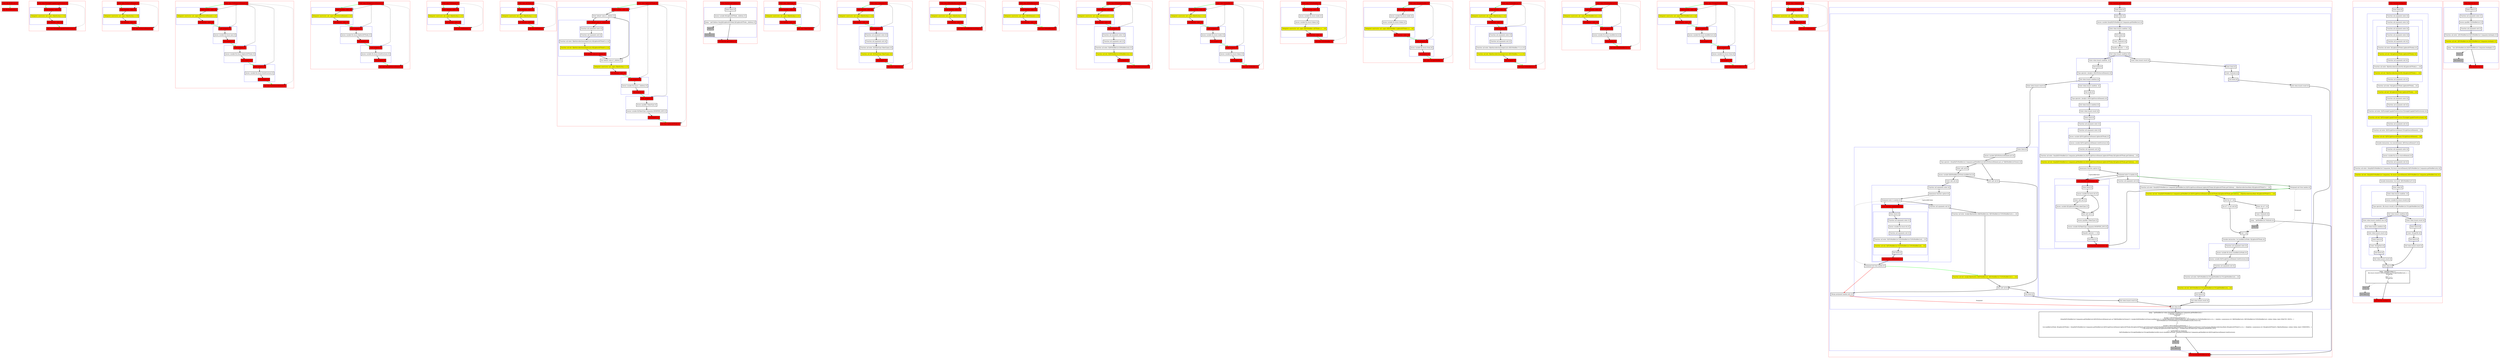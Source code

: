 digraph kt44814_kt {
    graph [nodesep=3]
    node [shape=box penwidth=2]
    edge [penwidth=2]

    subgraph cluster_0 {
        color=red
        0 [label="Enter file kt44814.kt [1]" style="filled" fillcolor=red];
        1 [label="Exit file kt44814.kt [1]" style="filled" fillcolor=red];
    }
    0 -> {1} [color=green];

    subgraph cluster_1 {
        color=red
        2 [label="Enter class FlyweightCapableTreeStructure [2]" style="filled" fillcolor=red];
        subgraph cluster_2 {
            color=blue
            3 [label="Enter function <init> [3]" style="filled" fillcolor=red];
            4 [label="Delegated constructor call: super<R|kotlin/Any|>() [3]" style="filled" fillcolor=yellow];
            5 [label="Exit function <init> [3]" style="filled" fillcolor=red];
        }
        6 [label="Exit class FlyweightCapableTreeStructure [2]" style="filled" fillcolor=red];
    }
    2 -> {3} [color=green];
    2 -> {6} [style=dotted];
    2 -> {3} [style=dashed];
    3 -> {4};
    4 -> {5};
    5 -> {6} [color=green];

    subgraph cluster_3 {
        color=red
        7 [label="Enter class FirSourceElement [2]" style="filled" fillcolor=red];
        subgraph cluster_4 {
            color=blue
            8 [label="Enter function <init> [3]" style="filled" fillcolor=red];
            9 [label="Delegated constructor call: super<R|kotlin/Any|>() [3]" style="filled" fillcolor=yellow];
            10 [label="Exit function <init> [3]" style="filled" fillcolor=red];
        }
        11 [label="Exit class FirSourceElement [2]" style="filled" fillcolor=red];
    }
    7 -> {8} [color=green];
    7 -> {11} [style=dotted];
    7 -> {8} [style=dashed];
    8 -> {9};
    9 -> {10};
    10 -> {11} [color=green];

    subgraph cluster_5 {
        color=red
        12 [label="Enter class FirPsiSourceElement [2]" style="filled" fillcolor=red];
        subgraph cluster_6 {
            color=blue
            13 [label="Enter function <init> [3]" style="filled" fillcolor=red];
            14 [label="Delegated constructor call: super<R|FirSourceElement|>() [3]" style="filled" fillcolor=yellow];
            15 [label="Exit function <init> [3]" style="filled" fillcolor=red];
        }
        subgraph cluster_7 {
            color=blue
            16 [label="Enter property [3]" style="filled" fillcolor=red];
            17 [label="Access variable R|<local>/psi| [3]"];
            18 [label="Exit property [3]" style="filled" fillcolor=red];
        }
        subgraph cluster_8 {
            color=blue
            19 [label="Enter property [3]" style="filled" fillcolor=red];
            20 [label="Access variable R|<local>/lighterASTNode| [3]"];
            21 [label="Exit property [3]" style="filled" fillcolor=red];
        }
        subgraph cluster_9 {
            color=blue
            22 [label="Enter property [3]" style="filled" fillcolor=red];
            23 [label="Access variable R|<local>/treeStructure| [3]"];
            24 [label="Exit property [3]" style="filled" fillcolor=red];
        }
        25 [label="Exit class FirPsiSourceElement [2]" style="filled" fillcolor=red];
    }
    12 -> {13} [color=green];
    12 -> {25} [style=dotted];
    12 -> {13 16 19 22} [style=dashed];
    13 -> {14};
    14 -> {15};
    15 -> {16} [color=green];
    16 -> {17};
    17 -> {18};
    18 -> {19} [color=green];
    19 -> {20};
    20 -> {21};
    21 -> {22} [color=green];
    22 -> {23};
    23 -> {24};
    24 -> {25} [color=green];

    subgraph cluster_10 {
        color=red
        26 [label="Enter class FirLightSourceElement [2]" style="filled" fillcolor=red];
        subgraph cluster_11 {
            color=blue
            27 [label="Enter function <init> [3]" style="filled" fillcolor=red];
            28 [label="Delegated constructor call: super<R|FirSourceElement|>() [3]" style="filled" fillcolor=yellow];
            29 [label="Exit function <init> [3]" style="filled" fillcolor=red];
        }
        subgraph cluster_12 {
            color=blue
            30 [label="Enter property [3]" style="filled" fillcolor=red];
            31 [label="Access variable R|<local>/lighterASTNode| [3]"];
            32 [label="Exit property [3]" style="filled" fillcolor=red];
        }
        subgraph cluster_13 {
            color=blue
            33 [label="Enter property [3]" style="filled" fillcolor=red];
            34 [label="Access variable R|<local>/treeStructure| [3]"];
            35 [label="Exit property [3]" style="filled" fillcolor=red];
        }
        36 [label="Exit class FirLightSourceElement [2]" style="filled" fillcolor=red];
    }
    26 -> {27} [color=green];
    26 -> {36} [style=dotted];
    26 -> {27 30 33} [style=dashed];
    27 -> {28};
    28 -> {29};
    29 -> {30} [color=green];
    30 -> {31};
    31 -> {32};
    32 -> {33} [color=green];
    33 -> {34};
    34 -> {35};
    35 -> {36} [color=green];

    subgraph cluster_14 {
        color=red
        37 [label="Enter class PsiElement [2]" style="filled" fillcolor=red];
        subgraph cluster_15 {
            color=blue
            38 [label="Enter function <init> [3]" style="filled" fillcolor=red];
            39 [label="Delegated constructor call: super<R|kotlin/Any|>() [3]" style="filled" fillcolor=yellow];
            40 [label="Exit function <init> [3]" style="filled" fillcolor=red];
        }
        41 [label="Exit class PsiElement [2]" style="filled" fillcolor=red];
    }
    37 -> {38} [color=green];
    37 -> {41} [style=dotted];
    37 -> {38} [style=dashed];
    38 -> {39};
    39 -> {40};
    40 -> {41} [color=green];

    subgraph cluster_16 {
        color=red
        42 [label="Enter class ASTNode [2]" style="filled" fillcolor=red];
        subgraph cluster_17 {
            color=blue
            43 [label="Enter function <init> [3]" style="filled" fillcolor=red];
            44 [label="Delegated constructor call: super<R|kotlin/Any|>() [3]" style="filled" fillcolor=yellow];
            45 [label="Exit function <init> [3]" style="filled" fillcolor=red];
        }
        46 [label="Exit class ASTNode [2]" style="filled" fillcolor=red];
    }
    42 -> {43} [color=green];
    42 -> {46} [style=dotted];
    42 -> {43} [style=dashed];
    43 -> {44};
    44 -> {45};
    45 -> {46} [color=green];

    subgraph cluster_18 {
        color=red
        47 [label="Enter class LighterASTNode [2]" style="filled" fillcolor=red];
        subgraph cluster_19 {
            color=blue
            48 [label="Enter function <init> [3]" style="filled" fillcolor=red];
            49 [label="Enter default value of _children [3]"];
            subgraph cluster_20 {
                color=blue
                50 [label="Enter default value of _children [4]" style="filled" fillcolor=red];
                subgraph cluster_21 {
                    color=blue
                    51 [label="Function call arguments enter [4]"];
                    52 [label="Function call arguments exit [4]"];
                }
                53 [label="Function call enter: R|kotlin/collections/emptyList|<R|LighterASTNode?|>() [4]"];
                54 [label="Function call exit: R|kotlin/collections/emptyList|<R|LighterASTNode?|>() [4]" style="filled" fillcolor=yellow];
                55 [label="Exit default value of _children [4]" style="filled" fillcolor=red];
            }
            56 [label="Exit default value of _children [3]"];
            57 [label="Delegated constructor call: super<R|kotlin/Any|>() [3]" style="filled" fillcolor=yellow];
            58 [label="Exit function <init> [3]" style="filled" fillcolor=red];
        }
        subgraph cluster_22 {
            color=blue
            59 [label="Enter property [3]" style="filled" fillcolor=red];
            60 [label="Access variable R|<local>/_children| [3]"];
            61 [label="Exit property [3]" style="filled" fillcolor=red];
        }
        subgraph cluster_23 {
            color=blue
            62 [label="Enter property [3]" style="filled" fillcolor=red];
            63 [label="Access qualifier /TokenType [3]"];
            64 [label="Access variable R|/TokenType.Companion.MODIFIER_LIST| [3]"];
            65 [label="Exit property [3]" style="filled" fillcolor=red];
        }
        66 [label="Exit class LighterASTNode [2]" style="filled" fillcolor=red];
    }
    47 -> {48} [color=green];
    47 -> {66} [style=dotted];
    47 -> {48 59 62} [style=dashed];
    48 -> {49};
    49 -> {50 56};
    49 -> {50} [style=dashed];
    50 -> {51};
    51 -> {52};
    52 -> {53};
    53 -> {54};
    54 -> {55};
    55 -> {56};
    56 -> {57};
    57 -> {58};
    58 -> {59} [color=green];
    59 -> {60};
    60 -> {61};
    61 -> {62} [color=green];
    62 -> {63};
    63 -> {64};
    64 -> {65};
    65 -> {66} [color=green];

    subgraph cluster_24 {
        color=red
        67 [label="Enter function getChildren [3]" style="filled" fillcolor=red];
        subgraph cluster_25 {
            color=blue
            68 [label="Enter block [3]"];
            69 [label="Access variable R|/LighterASTNode._children| [3]"];
            70 [label="Jump: ^getChildren this@R|/LighterASTNode|.R|/LighterASTNode._children| [3]"];
            71 [label="Stub [3]" style="filled" fillcolor=gray];
            72 [label="Exit block [3]" style="filled" fillcolor=gray];
        }
        73 [label="Exit function getChildren [3]" style="filled" fillcolor=red];
    }
    67 -> {68};
    68 -> {69};
    69 -> {70};
    70 -> {73};
    70 -> {71} [style=dotted];
    71 -> {72} [style=dotted];
    72 -> {73} [style=dotted];

    subgraph cluster_26 {
        color=red
        74 [label="Enter class TokenType [2]" style="filled" fillcolor=red];
        subgraph cluster_27 {
            color=blue
            75 [label="Enter function <init> [3]" style="filled" fillcolor=red];
            76 [label="Delegated constructor call: super<R|kotlin/Any|>() [3]" style="filled" fillcolor=yellow];
            77 [label="Exit function <init> [3]" style="filled" fillcolor=red];
        }
        78 [label="Exit class TokenType [2]" style="filled" fillcolor=red];
    }
    74 -> {75} [color=green];
    74 -> {78} [style=dotted];
    74 -> {75} [style=dashed];
    75 -> {76};
    76 -> {77};
    77 -> {78} [color=green];

    subgraph cluster_28 {
        color=red
        79 [label="Enter class Companion [3]" style="filled" fillcolor=red];
        subgraph cluster_29 {
            color=blue
            80 [label="Enter function <init> [4]" style="filled" fillcolor=red];
            81 [label="Delegated constructor call: super<R|kotlin/Any|>() [4]" style="filled" fillcolor=yellow];
            82 [label="Exit function <init> [4]" style="filled" fillcolor=red];
        }
        subgraph cluster_30 {
            color=blue
            83 [label="Enter property [4]" style="filled" fillcolor=red];
            subgraph cluster_31 {
                color=blue
                84 [label="Function call arguments enter [4]"];
                85 [label="Function call arguments exit [4]"];
            }
            86 [label="Function call enter: R|/TokenType.TokenType|() [4]"];
            87 [label="Function call exit: R|/TokenType.TokenType|() [4]" style="filled" fillcolor=yellow];
            88 [label="Exit property [4]" style="filled" fillcolor=red];
        }
        89 [label="Exit class Companion [3]" style="filled" fillcolor=red];
    }
    79 -> {80} [color=green];
    79 -> {89} [style=dotted];
    79 -> {80 83} [style=dashed];
    80 -> {81};
    81 -> {82};
    82 -> {83} [color=green];
    83 -> {84};
    84 -> {85};
    85 -> {86};
    86 -> {87};
    87 -> {88};
    88 -> {89} [color=green];

    subgraph cluster_32 {
        color=red
        90 [label="Enter class KtModifierKeywordToken [2]" style="filled" fillcolor=red];
        subgraph cluster_33 {
            color=blue
            91 [label="Enter function <init> [3]" style="filled" fillcolor=red];
            92 [label="Delegated constructor call: super<R|kotlin/Any|>() [3]" style="filled" fillcolor=yellow];
            93 [label="Exit function <init> [3]" style="filled" fillcolor=red];
        }
        94 [label="Exit class KtModifierKeywordToken [2]" style="filled" fillcolor=red];
    }
    90 -> {91} [color=green];
    90 -> {94} [style=dotted];
    90 -> {91} [style=dashed];
    91 -> {92};
    92 -> {93};
    93 -> {94} [color=green];

    subgraph cluster_34 {
        color=red
        95 [label="Enter class KtModifierList [2]" style="filled" fillcolor=red];
        subgraph cluster_35 {
            color=blue
            96 [label="Enter function <init> [3]" style="filled" fillcolor=red];
            97 [label="Delegated constructor call: super<R|PsiElement|>() [3]" style="filled" fillcolor=yellow];
            98 [label="Exit function <init> [3]" style="filled" fillcolor=red];
        }
        99 [label="Exit class KtModifierList [2]" style="filled" fillcolor=red];
    }
    95 -> {96} [color=green];
    95 -> {99} [style=dotted];
    95 -> {96} [style=dashed];
    96 -> {97};
    97 -> {98};
    98 -> {99} [color=green];

    subgraph cluster_36 {
        color=red
        100 [label="Enter class KtModifierListOwner [2]" style="filled" fillcolor=red];
        subgraph cluster_37 {
            color=blue
            101 [label="Enter function <init> [3]" style="filled" fillcolor=red];
            102 [label="Delegated constructor call: super<R|PsiElement|>() [3]" style="filled" fillcolor=yellow];
            103 [label="Exit function <init> [3]" style="filled" fillcolor=red];
        }
        subgraph cluster_38 {
            color=blue
            104 [label="Enter property [3]" style="filled" fillcolor=red];
            subgraph cluster_39 {
                color=blue
                105 [label="Function call arguments enter [3]"];
                106 [label="Function call arguments exit [3]"];
            }
            107 [label="Function call enter: R|/KtModifierList.KtModifierList|() [3]"];
            108 [label="Function call exit: R|/KtModifierList.KtModifierList|() [3]" style="filled" fillcolor=yellow];
            109 [label="Exit property [3]" style="filled" fillcolor=red];
        }
        110 [label="Exit class KtModifierListOwner [2]" style="filled" fillcolor=red];
    }
    100 -> {101} [color=green];
    100 -> {110} [style=dotted];
    100 -> {101 104} [style=dashed];
    101 -> {102};
    102 -> {103};
    103 -> {104} [color=green];
    104 -> {105};
    105 -> {106};
    106 -> {107};
    107 -> {108};
    108 -> {109};
    109 -> {110} [color=green];

    subgraph cluster_40 {
        color=red
        111 [label="Enter class FirModifier [2]" style="filled" fillcolor=red];
        subgraph cluster_41 {
            color=blue
            112 [label="Enter function <init> [3]" style="filled" fillcolor=red];
            113 [label="Delegated constructor call: super<R|kotlin/Any|>() [3]" style="filled" fillcolor=yellow];
            114 [label="Exit function <init> [3]" style="filled" fillcolor=red];
        }
        subgraph cluster_42 {
            color=blue
            115 [label="Enter property [3]" style="filled" fillcolor=red];
            116 [label="Access variable R|<local>/node| [3]"];
            117 [label="Exit property [3]" style="filled" fillcolor=red];
        }
        subgraph cluster_43 {
            color=blue
            118 [label="Enter property [3]" style="filled" fillcolor=red];
            119 [label="Access variable R|<local>/token| [3]"];
            120 [label="Exit property [3]" style="filled" fillcolor=red];
        }
        121 [label="Exit class FirModifier [2]" style="filled" fillcolor=red];
    }
    111 -> {112} [color=green];
    111 -> {121} [style=dotted];
    111 -> {112 115 118} [style=dashed];
    112 -> {113};
    113 -> {114};
    114 -> {115} [color=green];
    115 -> {116};
    116 -> {117};
    117 -> {118} [color=green];
    118 -> {119};
    119 -> {120};
    120 -> {121} [color=green];

    subgraph cluster_44 {
        color=red
        122 [label="Enter class FirPsiModifier [3]" style="filled" fillcolor=red];
        subgraph cluster_45 {
            color=blue
            123 [label="Enter function <init> [4]" style="filled" fillcolor=red];
            124 [label="Access variable R|<local>/node| [4]"];
            125 [label="Access variable R|<local>/token| [4]"];
            126 [label="Delegated constructor call: super<R|FirModifier<ASTNode>|>(...) [4]" style="filled" fillcolor=yellow];
            127 [label="Exit function <init> [4]" style="filled" fillcolor=red];
        }
        128 [label="Exit class FirPsiModifier [3]" style="filled" fillcolor=red];
    }
    122 -> {123} [color=green];
    122 -> {128} [style=dotted];
    122 -> {123} [style=dashed];
    123 -> {124};
    124 -> {125};
    125 -> {126};
    126 -> {127};
    127 -> {128} [color=green];

    subgraph cluster_46 {
        color=red
        129 [label="Enter class FirLightModifier [3]" style="filled" fillcolor=red];
        subgraph cluster_47 {
            color=blue
            130 [label="Enter function <init> [4]" style="filled" fillcolor=red];
            131 [label="Access variable R|<local>/node| [4]"];
            132 [label="Access variable R|<local>/token| [4]"];
            133 [label="Delegated constructor call: super<R|FirModifier<LighterASTNode>|>(...) [4]" style="filled" fillcolor=yellow];
            134 [label="Exit function <init> [4]" style="filled" fillcolor=red];
        }
        subgraph cluster_48 {
            color=blue
            135 [label="Enter property [4]" style="filled" fillcolor=red];
            136 [label="Access variable R|<local>/tree| [4]"];
            137 [label="Exit property [4]" style="filled" fillcolor=red];
        }
        138 [label="Exit class FirLightModifier [3]" style="filled" fillcolor=red];
    }
    129 -> {130} [color=green];
    129 -> {138} [style=dotted];
    129 -> {130 135} [style=dashed];
    130 -> {131};
    131 -> {132};
    132 -> {133};
    133 -> {134};
    134 -> {135} [color=green];
    135 -> {136};
    136 -> {137};
    137 -> {138} [color=green];

    subgraph cluster_49 {
        color=red
        139 [label="Enter class FirModifierList [2]" style="filled" fillcolor=red];
        subgraph cluster_50 {
            color=blue
            140 [label="Enter function <init> [3]" style="filled" fillcolor=red];
            141 [label="Delegated constructor call: super<R|kotlin/Any|>() [3]" style="filled" fillcolor=yellow];
            142 [label="Exit function <init> [3]" style="filled" fillcolor=red];
        }
        subgraph cluster_51 {
            color=blue
            143 [label="Enter property [3]" style="filled" fillcolor=red];
            subgraph cluster_52 {
                color=blue
                144 [label="Function call arguments enter [3]"];
                145 [label="Function call arguments exit [3]"];
            }
            146 [label="Function call enter: R|kotlin/collections/emptyList|<R|FirModifier<*>|>() [3]"];
            147 [label="Function call exit: R|kotlin/collections/emptyList|<R|FirModifier<*>|>() [3]" style="filled" fillcolor=yellow];
            148 [label="Exit property [3]" style="filled" fillcolor=red];
        }
        149 [label="Exit class FirModifierList [2]" style="filled" fillcolor=red];
    }
    139 -> {140} [color=green];
    139 -> {149} [style=dotted];
    139 -> {140 143} [style=dashed];
    140 -> {141};
    141 -> {142};
    142 -> {143} [color=green];
    143 -> {144};
    144 -> {145};
    145 -> {146};
    146 -> {147};
    147 -> {148};
    148 -> {149} [color=green];

    subgraph cluster_53 {
        color=red
        150 [label="Enter class FirPsiModifierList [3]" style="filled" fillcolor=red];
        subgraph cluster_54 {
            color=blue
            151 [label="Enter function <init> [4]" style="filled" fillcolor=red];
            152 [label="Delegated constructor call: super<R|FirModifierList|>() [4]" style="filled" fillcolor=yellow];
            153 [label="Exit function <init> [4]" style="filled" fillcolor=red];
        }
        subgraph cluster_55 {
            color=blue
            154 [label="Enter property [4]" style="filled" fillcolor=red];
            155 [label="Access variable R|<local>/modifierList| [4]"];
            156 [label="Exit property [4]" style="filled" fillcolor=red];
        }
        157 [label="Exit class FirPsiModifierList [3]" style="filled" fillcolor=red];
    }
    150 -> {151} [color=green];
    150 -> {157} [style=dotted];
    150 -> {151 154} [style=dashed];
    151 -> {152};
    152 -> {153};
    153 -> {154} [color=green];
    154 -> {155};
    155 -> {156};
    156 -> {157} [color=green];

    subgraph cluster_56 {
        color=red
        158 [label="Enter class FirLightModifierList [3]" style="filled" fillcolor=red];
        subgraph cluster_57 {
            color=blue
            159 [label="Enter function <init> [4]" style="filled" fillcolor=red];
            160 [label="Delegated constructor call: super<R|FirModifierList|>() [4]" style="filled" fillcolor=yellow];
            161 [label="Exit function <init> [4]" style="filled" fillcolor=red];
        }
        subgraph cluster_58 {
            color=blue
            162 [label="Enter property [4]" style="filled" fillcolor=red];
            163 [label="Access variable R|<local>/modifierList| [4]"];
            164 [label="Exit property [4]" style="filled" fillcolor=red];
        }
        subgraph cluster_59 {
            color=blue
            165 [label="Enter property [4]" style="filled" fillcolor=red];
            166 [label="Access variable R|<local>/tree| [4]"];
            167 [label="Exit property [4]" style="filled" fillcolor=red];
        }
        168 [label="Exit class FirLightModifierList [3]" style="filled" fillcolor=red];
    }
    158 -> {159} [color=green];
    158 -> {168} [style=dotted];
    158 -> {159 162 165} [style=dashed];
    159 -> {160};
    160 -> {161};
    161 -> {162} [color=green];
    162 -> {163};
    163 -> {164};
    164 -> {165} [color=green];
    165 -> {166};
    166 -> {167};
    167 -> {168} [color=green];

    subgraph cluster_60 {
        color=red
        169 [label="Enter class Companion [3]" style="filled" fillcolor=red];
        subgraph cluster_61 {
            color=blue
            170 [label="Enter function <init> [4]" style="filled" fillcolor=red];
            171 [label="Delegated constructor call: super<R|kotlin/Any|>() [4]" style="filled" fillcolor=yellow];
            172 [label="Exit function <init> [4]" style="filled" fillcolor=red];
        }
        173 [label="Exit class Companion [3]" style="filled" fillcolor=red];
    }
    169 -> {170} [color=green];
    169 -> {173} [style=dotted];
    169 -> {170} [style=dashed];
    170 -> {171};
    171 -> {172};
    172 -> {173} [color=green];

    subgraph cluster_62 {
        color=red
        174 [label="Enter function getModifierList [4]" style="filled" fillcolor=red];
        subgraph cluster_63 {
            color=blue
            175 [label="Enter block [4]"];
            subgraph cluster_64 {
                color=blue
                176 [label="Enter when [4]"];
                177 [label="Access variable this@R|/FirModifierList.Companion.getModifierList| [4]"];
                subgraph cluster_65 {
                    color=blue
                    178 [label="Enter when branch condition  [4]"];
                    179 [label="Exit $subj [4]"];
                    180 [label="Const: Null(null) [4]"];
                    181 [label="Equality operator == [4]"];
                    182 [label="Exit when branch condition [4]"];
                }
                subgraph cluster_66 {
                    color=blue
                    183 [label="Enter when branch condition  [4]"];
                    184 [label="Exit $subj [4]"];
                    185 [label="Type operator: ($subj$ is R|FirPsiSourceElement|) [4]"];
                    186 [label="Exit when branch condition [4]"];
                }
                subgraph cluster_67 {
                    color=blue
                    187 [label="Enter when branch condition  [4]"];
                    188 [label="Exit $subj [4]"];
                    189 [label="Type operator: ($subj$ is R|FirLightSourceElement|) [4]"];
                    190 [label="Exit when branch condition [4]"];
                }
                191 [label="Enter when branch result [4]"];
                subgraph cluster_68 {
                    color=blue
                    192 [label="Enter block [4]"];
                    subgraph cluster_69 {
                        color=blue
                        193 [label="Function call arguments enter [4]"];
                        subgraph cluster_70 {
                            color=blue
                            194 [label="Function call arguments enter [4]"];
                            195 [label="Access variable R|/FirLightSourceElement.lighterASTNode| [4]"];
                            196 [label="Access variable R|/FirLightSourceElement.treeStructure| [4]"];
                            197 [label="Function call arguments exit [4]"];
                        }
                        198 [label="Function call enter: this@R|/FirModifierList.Companion.getModifierList|.R|/FirLightSourceElement.lighterASTNode|.R|/LighterASTNode.getChildren|(...) [4]"];
                        199 [label="Function call exit: this@R|/FirModifierList.Companion.getModifierList|.R|/FirLightSourceElement.lighterASTNode|.R|/LighterASTNode.getChildren|(...) [4]" style="filled" fillcolor=yellow];
                        200 [label="Anonymous function capture [4]"];
                        201 [label="Postponed enter to lambda [4]"];
                        subgraph cluster_71 {
                            color=blue
                            202 [label="Enter function <anonymous> [5]" style="filled" fillcolor=red];
                            subgraph cluster_72 {
                                color=blue
                                203 [label="Enter block [5]"];
                                204 [label="Access variable R|<local>/it| [5]"];
                                205 [label="Enter safe call [5]"];
                                206 [label="Access variable R|/LighterASTNode.tokenType| [5]"];
                                207 [label="Exit safe call [5]"];
                                208 [label="Access qualifier /TokenType [5]"];
                                209 [label="Access variable R|/TokenType.Companion.MODIFIER_LIST| [5]"];
                                210 [label="Equality operator == [5]"];
                                211 [label="Exit block [5]"];
                            }
                            212 [label="Exit function <anonymous> [5]" style="filled" fillcolor=red];
                        }
                        213 [label="Function call arguments exit [4]"];
                    }
                    214 [label="Function call enter: this@R|/FirModifierList.Companion.getModifierList|.R|/FirLightSourceElement.lighterASTNode|.R|/LighterASTNode.getChildren|(...).R|kotlin/collections/find|<R|LighterASTNode?|>(...) [4]"];
                    215 [label="Postponed exit from lambda [4]"];
                    216 [label="Function call exit: this@R|/FirModifierList.Companion.getModifierList|.R|/FirLightSourceElement.lighterASTNode|.R|/LighterASTNode.getChildren|(...).R|kotlin/collections/find|<R|LighterASTNode?|>(...) [4]" style="filled" fillcolor=yellow];
                    217 [label="Exit lhs of ?: [4]"];
                    218 [label="Enter rhs of ?: [4]"];
                    219 [label="Const: Null(null) [4]"];
                    220 [label="Jump: ^getModifierList Null(null) [4]"];
                    221 [label="Stub [4]" style="filled" fillcolor=gray];
                    222 [label="Lhs of ?: is not null [4]"];
                    223 [label="Exit ?: [4]"];
                    224 [label="Variable declaration: lval modifierListNode: R|LighterASTNode| [4]"];
                    subgraph cluster_73 {
                        color=blue
                        225 [label="Function call arguments enter [4]"];
                        226 [label="Access variable R|<local>/modifierListNode| [4]"];
                        227 [label="Access variable R|/FirLightSourceElement.treeStructure| [4]"];
                        228 [label="Function call arguments exit [4]"];
                    }
                    229 [label="Function call enter: R|/FirModifierList.FirLightModifierList.FirLightModifierList|(...) [4]"];
                    230 [label="Function call exit: R|/FirModifierList.FirLightModifierList.FirLightModifierList|(...) [4]" style="filled" fillcolor=yellow];
                    231 [label="Exit block [4]"];
                }
                232 [label="Exit when branch result [4]"];
                233 [label="Enter when branch result [4]"];
                subgraph cluster_74 {
                    color=blue
                    234 [label="Enter block [4]"];
                    235 [label="Access variable R|/FirPsiSourceElement.psi| [4]"];
                    236 [label="Type operator: (this@R|/FirModifierList.Companion.getModifierList|.R|/FirPsiSourceElement.psi| as? R|KtModifierListOwner|) [4]"];
                    237 [label="Enter safe call [4]"];
                    238 [label="Access variable R|/KtModifierListOwner.modifierList| [4]"];
                    239 [label="Enter safe call [4]"];
                    subgraph cluster_75 {
                        color=blue
                        240 [label="Function call arguments enter [4]"];
                        241 [label="Anonymous function capture [4]"];
                        242 [label="Postponed enter to lambda [4]"];
                        subgraph cluster_76 {
                            color=blue
                            243 [label="Enter function <anonymous> [5]" style="filled" fillcolor=red];
                            subgraph cluster_77 {
                                color=blue
                                244 [label="Enter block [5]"];
                                subgraph cluster_78 {
                                    color=blue
                                    245 [label="Function call arguments enter [5]"];
                                    246 [label="Access variable R|<local>/it| [5]"];
                                    247 [label="Function call arguments exit [5]"];
                                }
                                248 [label="Function call enter: R|/FirModifierList.FirPsiModifierList.FirPsiModifierList|(...) [5]"];
                                249 [label="Function call exit: R|/FirModifierList.FirPsiModifierList.FirPsiModifierList|(...) [5]" style="filled" fillcolor=yellow];
                                250 [label="Exit block [5]"];
                            }
                            251 [label="Exit function <anonymous> [5]" style="filled" fillcolor=red];
                        }
                        252 [label="Function call arguments exit [4]"];
                    }
                    253 [label="Function call enter: $subj$.R|kotlin/let|<R|KtModifierList|, R|FirModifierList.FirPsiModifierList|>(...) [4]"];
                    254 [label="Postponed exit from lambda [4]"];
                    255 [label="Function call exit: $subj$.R|kotlin/let|<R|KtModifierList|, R|FirModifierList.FirPsiModifierList|>(...) [4]" style="filled" fillcolor=yellow];
                    256 [label="Exit safe call [4]"];
                    257 [label="Exit safe call [4]"];
                    258 [label="Exit block [4]"];
                }
                259 [label="Exit when branch result [4]"];
                260 [label="Merge postponed lambda exits [4]"];
                261 [label="Enter when branch result [4]"];
                subgraph cluster_79 {
                    color=blue
                    262 [label="Enter block [4]"];
                    263 [label="Const: Null(null) [4]"];
                    264 [label="Exit block [4]"];
                }
                265 [label="Exit when branch result [4]"];
                266 [label="Exit when [4]"];
            }
            267 [label="Jump: ^getModifierList when (this@R|/FirModifierList.Companion.getModifierList|) {
    ==($subj$, Null(null)) ->  {
        Null(null)
    }
    ($subj$ is R|FirPsiSourceElement|) ->  {
        (this@R|/FirModifierList.Companion.getModifierList|.R|/FirPsiSourceElement.psi| as? R|KtModifierListOwner|)?.{ $subj$.R|/KtModifierListOwner.modifierList| }?.{ $subj$.R|kotlin/let|<R|KtModifierList|, R|FirModifierList.FirPsiModifierList|>(<L> = let@fun <anonymous>(it: R|KtModifierList|): R|FirModifierList.FirPsiModifierList| <inline=Inline, kind=EXACTLY_ONCE>  {
            ^ R|/FirModifierList.FirPsiModifierList.FirPsiModifierList|(R|<local>/it|)
        }
        ) }
    }
    ($subj$ is R|FirLightSourceElement|) ->  {
        lval modifierListNode: R|LighterASTNode| = this@R|/FirModifierList.Companion.getModifierList|.R|/FirLightSourceElement.lighterASTNode|.R|/LighterASTNode.getChildren|(this@R|/FirModifierList.Companion.getModifierList|.R|/FirLightSourceElement.treeStructure|).R|kotlin/collections/find|<R|LighterASTNode?|>(<L> = find@fun <anonymous>(it: R|LighterASTNode?|): R|kotlin/Boolean| <inline=Inline, kind=UNKNOWN>  {
            ^ ==(R|<local>/it|?.{ $subj$.R|/LighterASTNode.tokenType| }, Q|TokenType|.R|/TokenType.Companion.MODIFIER_LIST|)
        }
        ) ?: ^getModifierList Null(null)
        R|/FirModifierList.FirLightModifierList.FirLightModifierList|(R|<local>/modifierListNode|, this@R|/FirModifierList.Companion.getModifierList|.R|/FirLightSourceElement.treeStructure|)
    }
}
 [4]"];
            268 [label="Stub [4]" style="filled" fillcolor=gray];
            269 [label="Exit block [4]" style="filled" fillcolor=gray];
        }
        270 [label="Exit function getModifierList [4]" style="filled" fillcolor=red];
    }
    174 -> {175};
    175 -> {176};
    176 -> {177};
    177 -> {178};
    178 -> {179};
    179 -> {180};
    180 -> {181};
    181 -> {182};
    182 -> {183 261};
    183 -> {184};
    184 -> {185};
    185 -> {186};
    186 -> {187 233};
    187 -> {188};
    188 -> {189};
    189 -> {190};
    190 -> {191};
    191 -> {192};
    192 -> {193};
    193 -> {194};
    194 -> {195};
    195 -> {196};
    196 -> {197};
    197 -> {198};
    198 -> {199};
    199 -> {200};
    200 -> {201};
    200 -> {202} [style=dotted label="CapturedByValue"];
    201 -> {202 213 215};
    201 -> {202} [style=dashed];
    202 -> {203};
    203 -> {204};
    204 -> {205 207};
    205 -> {206};
    206 -> {207};
    207 -> {208};
    208 -> {209};
    209 -> {210};
    210 -> {211};
    211 -> {212};
    212 -> {215};
    213 -> {214};
    214 -> {216};
    215 -> {201} [color=green style=dashed];
    215 -> {216} [color=green];
    215 -> {223} [style=dotted label="Postponed"];
    216 -> {217};
    217 -> {218 222};
    218 -> {219};
    219 -> {220};
    220 -> {270};
    220 -> {221} [style=dotted];
    221 -> {223} [style=dotted];
    222 -> {223};
    223 -> {224};
    224 -> {225};
    225 -> {226};
    226 -> {227};
    227 -> {228};
    228 -> {229};
    229 -> {230};
    230 -> {231};
    231 -> {232};
    232 -> {266};
    233 -> {234};
    234 -> {235};
    235 -> {236};
    236 -> {237 256};
    237 -> {238};
    238 -> {239 256};
    239 -> {240};
    240 -> {241};
    241 -> {242};
    241 -> {243} [style=dotted label="CapturedByValue"];
    242 -> {243 252};
    242 -> {254} [style=dotted];
    242 -> {243} [style=dashed];
    243 -> {244};
    244 -> {245};
    245 -> {246};
    246 -> {247};
    247 -> {248};
    248 -> {249};
    249 -> {250};
    250 -> {251};
    251 -> {254};
    252 -> {253};
    253 -> {255};
    254 -> {255} [color=green];
    254 -> {260} [color=red];
    255 -> {257};
    256 -> {257};
    257 -> {258 260};
    258 -> {259};
    259 -> {266};
    260 -> {266} [color=red label="Postponed"];
    261 -> {262};
    262 -> {263};
    263 -> {264};
    264 -> {265};
    265 -> {266};
    266 -> {267};
    267 -> {270};
    267 -> {268} [style=dotted];
    268 -> {269} [style=dotted];
    269 -> {270} [style=dotted];

    subgraph cluster_80 {
        color=red
        271 [label="Enter function boxImpl [4]" style="filled" fillcolor=red];
        subgraph cluster_81 {
            color=blue
            272 [label="Enter block [4]"];
            subgraph cluster_82 {
                color=blue
                273 [label="Function call arguments enter [4]"];
                subgraph cluster_83 {
                    color=blue
                    274 [label="Function call arguments enter [4]"];
                    subgraph cluster_84 {
                        color=blue
                        275 [label="Function call arguments enter [4]"];
                        subgraph cluster_85 {
                            color=blue
                            276 [label="Function call arguments enter [4]"];
                            277 [label="Function call arguments exit [4]"];
                        }
                        278 [label="Function call enter: R|/LighterASTNode.LighterASTNode|() [4]"];
                        279 [label="Function call exit: R|/LighterASTNode.LighterASTNode|() [4]" style="filled" fillcolor=yellow];
                        280 [label="Function call arguments exit [4]"];
                    }
                    281 [label="Function call enter: R|kotlin/collections/listOf|<R|LighterASTNode|>(...) [4]"];
                    282 [label="Function call exit: R|kotlin/collections/listOf|<R|LighterASTNode|>(...) [4]" style="filled" fillcolor=yellow];
                    283 [label="Function call arguments exit [4]"];
                }
                284 [label="Function call enter: R|/LighterASTNode.LighterASTNode|(...) [4]"];
                285 [label="Function call exit: R|/LighterASTNode.LighterASTNode|(...) [4]" style="filled" fillcolor=yellow];
                subgraph cluster_86 {
                    color=blue
                    286 [label="Function call arguments enter [4]"];
                    287 [label="Function call arguments exit [4]"];
                }
                288 [label="Function call enter: R|/FlyweightCapableTreeStructure.FlyweightCapableTreeStructure|() [4]"];
                289 [label="Function call exit: R|/FlyweightCapableTreeStructure.FlyweightCapableTreeStructure|() [4]" style="filled" fillcolor=yellow];
                290 [label="Function call arguments exit [4]"];
            }
            291 [label="Function call enter: R|/FirLightSourceElement.FirLightSourceElement|(...) [4]"];
            292 [label="Function call exit: R|/FirLightSourceElement.FirLightSourceElement|(...) [4]" style="filled" fillcolor=yellow];
            293 [label="Variable declaration: lval sourceElement: R|FirSourceElement?| [4]"];
            subgraph cluster_87 {
                color=blue
                294 [label="Function call arguments enter [4]"];
                295 [label="Access variable R|<local>/sourceElement| [4]"];
                296 [label="Function call arguments exit [4]"];
            }
            297 [label="Function call enter: (this@R|/FirModifierList.Companion|, R|<local>/sourceElement|).R|/FirModifierList.Companion.getModifierList|() [4]"];
            298 [label="Function call exit: (this@R|/FirModifierList.Companion|, R|<local>/sourceElement|).R|/FirModifierList.Companion.getModifierList|() [4]" style="filled" fillcolor=yellow];
            299 [label="Variable declaration: lval result: R|FirModifierList?| [4]"];
            subgraph cluster_88 {
                color=blue
                300 [label="Enter when [4]"];
                subgraph cluster_89 {
                    color=blue
                    301 [label="Enter when branch condition  [4]"];
                    302 [label="Access variable R|<local>/result| [4]"];
                    303 [label="Type operator: (R|<local>/result| is R|FirModifierList.FirLightModifierList|) [4]"];
                    304 [label="Exit when branch condition [4]"];
                }
                subgraph cluster_90 {
                    color=blue
                    305 [label="Enter when branch condition else [4]"];
                    306 [label="Exit when branch condition [4]"];
                }
                307 [label="Enter when branch result [4]"];
                subgraph cluster_91 {
                    color=blue
                    308 [label="Enter block [4]"];
                    309 [label="Const: String(Fail) [4]"];
                    310 [label="Exit block [4]"];
                }
                311 [label="Exit when branch result [4]"];
                312 [label="Enter when branch result [4]"];
                subgraph cluster_92 {
                    color=blue
                    313 [label="Enter block [4]"];
                    314 [label="Const: String(OK) [4]"];
                    315 [label="Exit block [4]"];
                }
                316 [label="Exit when branch result [4]"];
                317 [label="Exit when [4]"];
            }
            318 [label="Jump: ^boxImpl when () {
    (R|<local>/result| is R|FirModifierList.FirLightModifierList|) ->  {
        String(OK)
    }
    else ->  {
        String(Fail)
    }
}
 [4]"];
            319 [label="Stub [4]" style="filled" fillcolor=gray];
            320 [label="Exit block [4]" style="filled" fillcolor=gray];
        }
        321 [label="Exit function boxImpl [4]" style="filled" fillcolor=red];
    }
    271 -> {272};
    272 -> {273};
    273 -> {274};
    274 -> {275};
    275 -> {276};
    276 -> {277};
    277 -> {278};
    278 -> {279};
    279 -> {280};
    280 -> {281};
    281 -> {282};
    282 -> {283};
    283 -> {284};
    284 -> {285};
    285 -> {286};
    286 -> {287};
    287 -> {288};
    288 -> {289};
    289 -> {290};
    290 -> {291};
    291 -> {292};
    292 -> {293};
    293 -> {294};
    294 -> {295};
    295 -> {296};
    296 -> {297};
    297 -> {298};
    298 -> {299};
    299 -> {300};
    300 -> {301};
    301 -> {302};
    302 -> {303};
    303 -> {304};
    304 -> {305 312};
    305 -> {306};
    306 -> {307};
    307 -> {308};
    308 -> {309};
    309 -> {310};
    310 -> {311};
    311 -> {317};
    312 -> {313};
    313 -> {314};
    314 -> {315};
    315 -> {316};
    316 -> {317};
    317 -> {318};
    318 -> {321};
    318 -> {319} [style=dotted];
    319 -> {320} [style=dotted];
    320 -> {321} [style=dotted];

    subgraph cluster_93 {
        color=red
        322 [label="Enter function box [2]" style="filled" fillcolor=red];
        subgraph cluster_94 {
            color=blue
            323 [label="Enter block [2]"];
            subgraph cluster_95 {
                color=blue
                324 [label="Function call arguments enter [2]"];
                325 [label="Access qualifier /FirModifierList [2]"];
                326 [label="Function call arguments exit [2]"];
            }
            327 [label="Function call enter: Q|FirModifierList|.R|/FirModifierList.Companion.boxImpl|() [2]"];
            328 [label="Function call exit: Q|FirModifierList|.R|/FirModifierList.Companion.boxImpl|() [2]" style="filled" fillcolor=yellow];
            329 [label="Jump: ^box Q|FirModifierList|.R|/FirModifierList.Companion.boxImpl|() [2]"];
            330 [label="Stub [2]" style="filled" fillcolor=gray];
            331 [label="Exit block [2]" style="filled" fillcolor=gray];
        }
        332 [label="Exit function box [2]" style="filled" fillcolor=red];
    }
    322 -> {323};
    323 -> {324};
    324 -> {325};
    325 -> {326};
    326 -> {327};
    327 -> {328};
    328 -> {329};
    329 -> {332};
    329 -> {330} [style=dotted];
    330 -> {331} [style=dotted];
    331 -> {332} [style=dotted];

}
